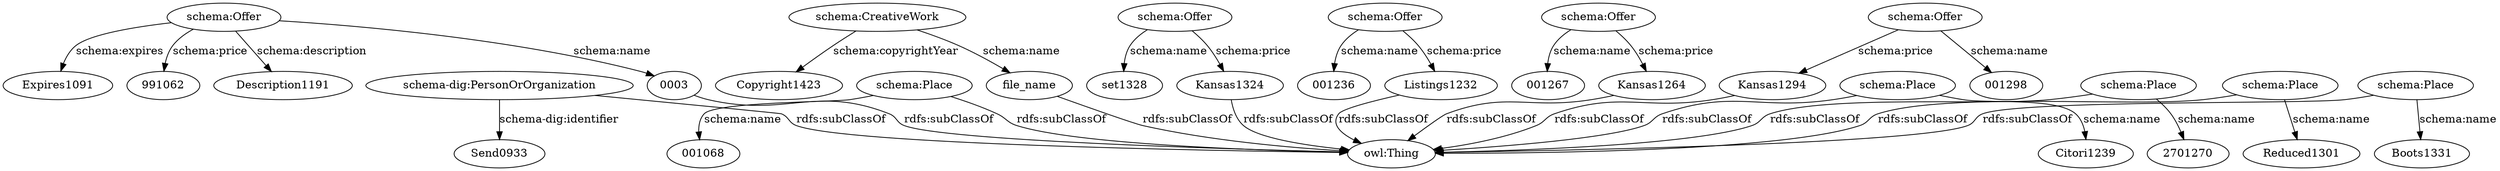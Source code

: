 digraph {
  "991062" [type=attribute_name,label="991062"]
  "2701270" [type=attribute_name,label="2701270"]
  Send0933 [type=attribute_name,label=Send0933]
  "schema-dig:PersonOrOrganization1" [type=class_uri,label="schema-dig:PersonOrOrganization"]
  Copyright1423 [type=attribute_name,label=Copyright1423]
  "schema:CreativeWork1" [type=class_uri,label="schema:CreativeWork"]
  file_name [type=attribute_name,label=file_name]
  Description1191 [type=attribute_name,label=Description1191]
  "schema:Offer1" [type=class_uri,label="schema:Offer"]
  Expires1091 [type=attribute_name,label=Expires1091]
  "0003" [type=attribute_name,label="0003"]
  "001236" [type=attribute_name,label="001236"]
  "schema:Offer2" [type=class_uri,label="schema:Offer"]
  Listings1232 [type=attribute_name,label=Listings1232]
  "001267" [type=attribute_name,label="001267"]
  "schema:Offer3" [type=class_uri,label="schema:Offer"]
  Kansas1264 [type=attribute_name,label=Kansas1264]
  "001298" [type=attribute_name,label="001298"]
  "schema:Offer4" [type=class_uri,label="schema:Offer"]
  Kansas1294 [type=attribute_name,label=Kansas1294]
  set1328 [type=attribute_name,label=set1328]
  "schema:Offer5" [type=class_uri,label="schema:Offer"]
  Kansas1324 [type=attribute_name,label=Kansas1324]
  "001068" [type=attribute_name,label="001068"]
  "schema:Place1" [type=class_uri,label="schema:Place"]
  Citori1239 [type=attribute_name,label=Citori1239]
  "schema:Place2" [type=class_uri,label="schema:Place"]
  "schema:Place3" [type=class_uri,label="schema:Place"]
  Reduced1301 [type=attribute_name,label=Reduced1301]
  "schema:Place4" [type=class_uri,label="schema:Place"]
  Boots1331 [type=attribute_name,label=Boots1331]
  "schema:Place5" [type=class_uri,label="schema:Place"]
  "owl:Thing" [type=special,label="owl:Thing"]
  "schema-dig:PersonOrOrganization1" -> Send0933 [label="schema-dig:identifier",type=st_property_uri]
  "schema:CreativeWork1" -> Copyright1423 [label="schema:copyrightYear",type=st_property_uri]
  "schema:CreativeWork1" -> file_name [label="schema:name",type=st_property_uri]
  "schema:Offer1" -> Description1191 [label="schema:description",type=st_property_uri]
  "schema:Offer1" -> Expires1091 [label="schema:expires",type=st_property_uri]
  "schema:Offer1" -> "0003" [label="schema:name",type=st_property_uri]
  "schema:Offer1" -> "991062" [label="schema:price",type=st_property_uri]
  "schema:Offer2" -> "001236" [label="schema:name",type=st_property_uri]
  "schema:Offer2" -> Listings1232 [label="schema:price",type=st_property_uri]
  "schema:Offer3" -> "001267" [label="schema:name",type=st_property_uri]
  "schema:Offer3" -> Kansas1264 [label="schema:price",type=st_property_uri]
  "schema:Offer4" -> "001298" [label="schema:name",type=st_property_uri]
  "schema:Offer4" -> Kansas1294 [label="schema:price",type=st_property_uri]
  "schema:Offer5" -> set1328 [label="schema:name",type=st_property_uri]
  "schema:Offer5" -> Kansas1324 [label="schema:price",type=st_property_uri]
  "schema:Place1" -> "001068" [label="schema:name",type=st_property_uri]
  "schema:Place2" -> Citori1239 [label="schema:name",type=st_property_uri]
  "schema:Place3" -> "2701270" [label="schema:name",type=st_property_uri]
  "schema:Place4" -> Reduced1301 [label="schema:name",type=st_property_uri]
  "schema:Place5" -> Boots1331 [label="schema:name",type=st_property_uri]
  "0003" -> "owl:Thing" [label="rdfs:subClassOf",type=inherited]
  "schema:Place1" -> "owl:Thing" [label="rdfs:subClassOf",type=inherited]
  "schema:Place2" -> "owl:Thing" [label="rdfs:subClassOf",type=inherited]
  "schema:Place3" -> "owl:Thing" [label="rdfs:subClassOf",type=inherited]
  "schema:Place4" -> "owl:Thing" [label="rdfs:subClassOf",type=inherited]
  "schema:Place5" -> "owl:Thing" [label="rdfs:subClassOf",type=inherited]
  "schema-dig:PersonOrOrganization1" -> "owl:Thing" [label="rdfs:subClassOf",type=inherited]
  file_name -> "owl:Thing" [label="rdfs:subClassOf",type=inherited]
  Listings1232 -> "owl:Thing" [label="rdfs:subClassOf",type=inherited]
  Kansas1264 -> "owl:Thing" [label="rdfs:subClassOf",type=inherited]
  Kansas1294 -> "owl:Thing" [label="rdfs:subClassOf",type=inherited]
  Kansas1324 -> "owl:Thing" [label="rdfs:subClassOf",type=inherited]
}
